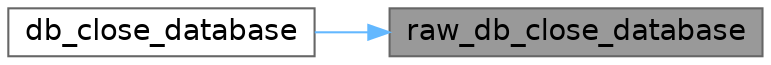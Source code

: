 digraph "raw_db_close_database"
{
 // LATEX_PDF_SIZE
  bgcolor="transparent";
  edge [fontname=Helvetica,fontsize=14,labelfontname=Helvetica,labelfontsize=14];
  node [fontname=Helvetica,fontsize=14,shape=box,height=0.2,width=0.4];
  rankdir="RL";
  Node1 [id="Node000001",label="raw_db_close_database",height=0.2,width=0.4,color="gray40", fillcolor="grey60", style="filled", fontcolor="black",tooltip=" "];
  Node1 -> Node2 [id="edge1_Node000001_Node000002",dir="back",color="steelblue1",style="solid",tooltip=" "];
  Node2 [id="Node000002",label="db_close_database",height=0.2,width=0.4,color="grey40", fillcolor="white", style="filled",URL="$d9/d92/db__common_8inc_8php.html#ace8bf9eeee6d4c726079e90a20294368",tooltip=" "];
}
